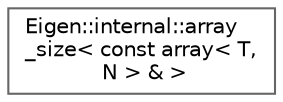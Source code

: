 digraph "类继承关系图"
{
 // LATEX_PDF_SIZE
  bgcolor="transparent";
  edge [fontname=Helvetica,fontsize=10,labelfontname=Helvetica,labelfontsize=10];
  node [fontname=Helvetica,fontsize=10,shape=box,height=0.2,width=0.4];
  rankdir="LR";
  Node0 [id="Node000000",label="Eigen::internal::array\l_size\< const array\< T,\l N \> & \>",height=0.2,width=0.4,color="grey40", fillcolor="white", style="filled",URL="$struct_eigen_1_1internal_1_1array__size_3_01const_01array_3_01_t_00_01_n_01_4_01_6_01_4.html",tooltip=" "];
}
